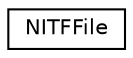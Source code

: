 digraph "Graphical Class Hierarchy"
{
  edge [fontname="Helvetica",fontsize="10",labelfontname="Helvetica",labelfontsize="10"];
  node [fontname="Helvetica",fontsize="10",shape=record];
  rankdir="LR";
  Node1 [label="NITFFile",height=0.2,width=0.4,color="black", fillcolor="white", style="filled",URL="$nitflib_8h.html#structNITFFile"];
}
